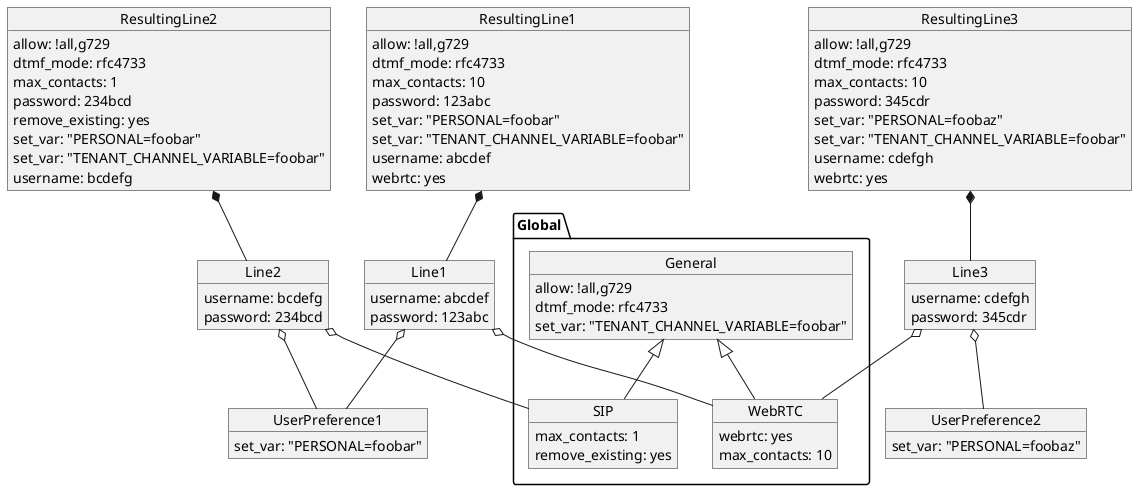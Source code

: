 @startuml
package Global {
object General {
        allow: !all,g729
        dtmf_mode: rfc4733
        set_var: "TENANT_CHANNEL_VARIABLE=foobar"
}
object WebRTC {
        webrtc: yes
        max_contacts: 10
}
object SIP {
        max_contacts: 1
        remove_existing: yes
}
}

object UserPreference1 {
        set_var: "PERSONAL=foobar"
}
object UserPreference2 {
        set_var: "PERSONAL=foobaz"
}
object Line1 {
        username: abcdef
        password: 123abc
}
object Line2 {
        username: bcdefg
        password: 234bcd
}
object Line3 {
        username: cdefgh
        password: 345cdr
}
object ResultingLine1 {
        allow: !all,g729
        dtmf_mode: rfc4733
        max_contacts: 10
        password: 123abc
        set_var: "PERSONAL=foobar"
        set_var: "TENANT_CHANNEL_VARIABLE=foobar"
        username: abcdef
        webrtc: yes
}
object ResultingLine2 {
        allow: !all,g729
        dtmf_mode: rfc4733
        max_contacts: 1
        password: 234bcd
        remove_existing: yes
        set_var: "PERSONAL=foobar"
        set_var: "TENANT_CHANNEL_VARIABLE=foobar"
        username: bcdefg
}
object ResultingLine3 {
        allow: !all,g729
        dtmf_mode: rfc4733
        max_contacts: 10
        password: 345cdr
        set_var: "PERSONAL=foobaz"
        set_var: "TENANT_CHANNEL_VARIABLE=foobar"
        username: cdefgh
        webrtc: yes
}

General <|-- WebRTC
General <|-- SIP
Line1 o-- UserPreference1
Line1 o-- WebRTC
Line2 o-- UserPreference1
Line2 o-- SIP
Line3 o-- UserPreference2
Line3 o-- WebRTC
ResultingLine1 *-- Line1
ResultingLine2 *-- Line2
ResultingLine3 *-- Line3

@enduml
